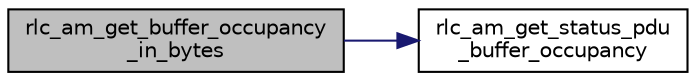 digraph "rlc_am_get_buffer_occupancy_in_bytes"
{
 // LATEX_PDF_SIZE
  edge [fontname="Helvetica",fontsize="10",labelfontname="Helvetica",labelfontsize="10"];
  node [fontname="Helvetica",fontsize="10",shape=record];
  rankdir="LR";
  Node1 [label="rlc_am_get_buffer_occupancy\l_in_bytes",height=0.2,width=0.4,color="black", fillcolor="grey75", style="filled", fontcolor="black",tooltip="Get Tx Buffer Occupancy."];
  Node1 -> Node2 [color="midnightblue",fontsize="10",style="solid",fontname="Helvetica"];
  Node2 [label="rlc_am_get_status_pdu\l_buffer_occupancy",height=0.2,width=0.4,color="black", fillcolor="white", style="filled",URL="$rlc__am_8c.html#abcba7cf1c91351218dfc389c3bb8a338",tooltip=" "];
}
